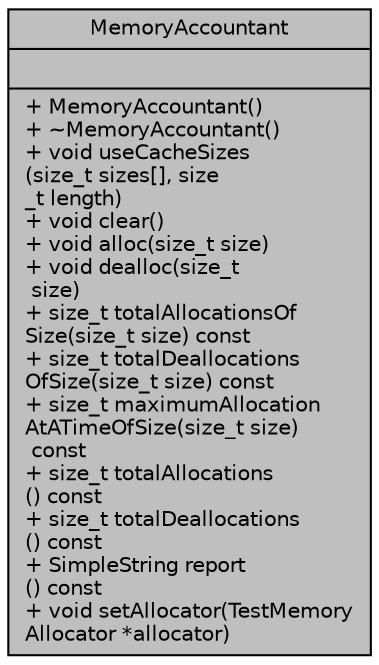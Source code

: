 digraph "MemoryAccountant"
{
 // LATEX_PDF_SIZE
  edge [fontname="Helvetica",fontsize="10",labelfontname="Helvetica",labelfontsize="10"];
  node [fontname="Helvetica",fontsize="10",shape=record];
  Node1 [label="{MemoryAccountant\n||+  MemoryAccountant()\l+  ~MemoryAccountant()\l+ void useCacheSizes\l(size_t sizes[], size\l_t length)\l+ void clear()\l+ void alloc(size_t size)\l+ void dealloc(size_t\l size)\l+ size_t totalAllocationsOf\lSize(size_t size) const\l+ size_t totalDeallocations\lOfSize(size_t size) const\l+ size_t maximumAllocation\lAtATimeOfSize(size_t size)\l const\l+ size_t totalAllocations\l() const\l+ size_t totalDeallocations\l() const\l+ SimpleString report\l() const\l+ void setAllocator(TestMemory\lAllocator *allocator)\l}",height=0.2,width=0.4,color="black", fillcolor="grey75", style="filled", fontcolor="black",tooltip=" "];
}

